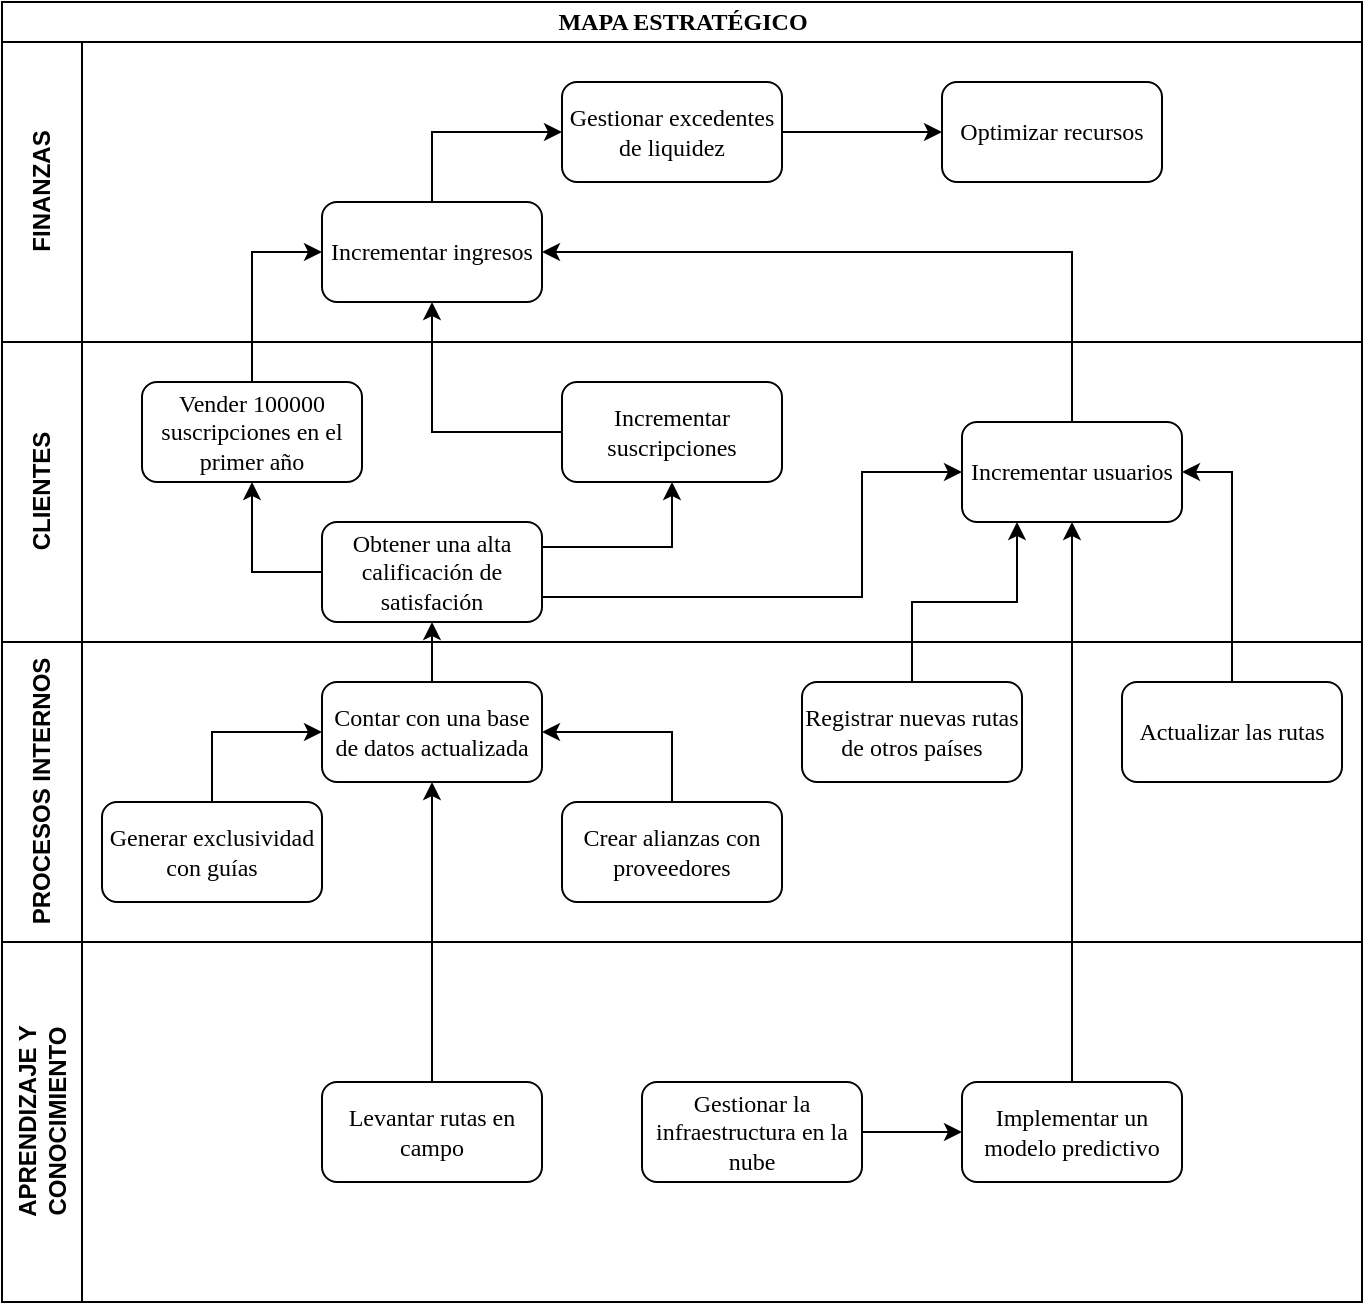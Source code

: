 <mxfile version="21.5.0" type="github">
  <diagram name="Page-1" id="c7488fd3-1785-93aa-aadb-54a6760d102a">
    <mxGraphModel dx="1247" dy="715" grid="1" gridSize="10" guides="1" tooltips="1" connect="1" arrows="1" fold="1" page="1" pageScale="1" pageWidth="1100" pageHeight="850" background="none" math="0" shadow="0">
      <root>
        <mxCell id="0" />
        <mxCell id="1" parent="0" />
        <mxCell id="2b4e8129b02d487f-1" value="MAPA ESTRATÉGICO" style="swimlane;html=1;childLayout=stackLayout;horizontal=1;startSize=20;horizontalStack=0;rounded=0;shadow=0;labelBackgroundColor=none;strokeWidth=1;fontFamily=Verdana;fontSize=12;align=center;" parent="1" vertex="1">
          <mxGeometry x="230" y="90" width="680" height="650" as="geometry" />
        </mxCell>
        <mxCell id="2b4e8129b02d487f-2" value="&lt;div&gt;FINANZAS&lt;/div&gt;" style="swimlane;html=1;startSize=40;horizontal=0;" parent="2b4e8129b02d487f-1" vertex="1">
          <mxGeometry y="20" width="680" height="150" as="geometry" />
        </mxCell>
        <mxCell id="X-eV1Z6oXzj3kzWsgmru-39" value="Incrementar ingresos" style="rounded=1;whiteSpace=wrap;html=1;shadow=0;labelBackgroundColor=none;strokeWidth=1;fontFamily=Verdana;fontSize=12;align=center;" vertex="1" parent="2b4e8129b02d487f-2">
          <mxGeometry x="160" y="80" width="110" height="50" as="geometry" />
        </mxCell>
        <mxCell id="X-eV1Z6oXzj3kzWsgmru-57" value="" style="edgeStyle=orthogonalEdgeStyle;rounded=0;orthogonalLoop=1;jettySize=auto;html=1;" edge="1" parent="2b4e8129b02d487f-2" source="X-eV1Z6oXzj3kzWsgmru-51" target="X-eV1Z6oXzj3kzWsgmru-56">
          <mxGeometry relative="1" as="geometry" />
        </mxCell>
        <mxCell id="X-eV1Z6oXzj3kzWsgmru-51" value="Gestionar excedentes de liquidez" style="rounded=1;whiteSpace=wrap;html=1;shadow=0;labelBackgroundColor=none;strokeWidth=1;fontFamily=Verdana;fontSize=12;align=center;" vertex="1" parent="2b4e8129b02d487f-2">
          <mxGeometry x="280" y="20" width="110" height="50" as="geometry" />
        </mxCell>
        <mxCell id="X-eV1Z6oXzj3kzWsgmru-53" style="edgeStyle=orthogonalEdgeStyle;rounded=0;orthogonalLoop=1;jettySize=auto;html=1;entryX=0;entryY=0.5;entryDx=0;entryDy=0;exitX=0.5;exitY=0;exitDx=0;exitDy=0;" edge="1" parent="2b4e8129b02d487f-2" source="X-eV1Z6oXzj3kzWsgmru-39" target="X-eV1Z6oXzj3kzWsgmru-51">
          <mxGeometry relative="1" as="geometry" />
        </mxCell>
        <mxCell id="X-eV1Z6oXzj3kzWsgmru-56" value="Optimizar recursos" style="rounded=1;whiteSpace=wrap;html=1;shadow=0;labelBackgroundColor=none;strokeWidth=1;fontFamily=Verdana;fontSize=12;align=center;" vertex="1" parent="2b4e8129b02d487f-2">
          <mxGeometry x="470" y="20" width="110" height="50" as="geometry" />
        </mxCell>
        <mxCell id="2b4e8129b02d487f-3" value="CLIENTES" style="swimlane;html=1;startSize=40;horizontal=0;" parent="2b4e8129b02d487f-1" vertex="1">
          <mxGeometry y="170" width="680" height="150" as="geometry" />
        </mxCell>
        <mxCell id="X-eV1Z6oXzj3kzWsgmru-45" style="edgeStyle=orthogonalEdgeStyle;rounded=0;orthogonalLoop=1;jettySize=auto;html=1;entryX=0.5;entryY=1;entryDx=0;entryDy=0;exitX=0;exitY=0.5;exitDx=0;exitDy=0;" edge="1" parent="2b4e8129b02d487f-3" source="2b4e8129b02d487f-12" target="X-eV1Z6oXzj3kzWsgmru-43">
          <mxGeometry relative="1" as="geometry" />
        </mxCell>
        <mxCell id="X-eV1Z6oXzj3kzWsgmru-46" style="edgeStyle=orthogonalEdgeStyle;rounded=0;orthogonalLoop=1;jettySize=auto;html=1;exitX=1;exitY=0.25;exitDx=0;exitDy=0;" edge="1" parent="2b4e8129b02d487f-3" source="2b4e8129b02d487f-12" target="X-eV1Z6oXzj3kzWsgmru-17">
          <mxGeometry relative="1" as="geometry" />
        </mxCell>
        <mxCell id="X-eV1Z6oXzj3kzWsgmru-62" style="edgeStyle=orthogonalEdgeStyle;rounded=0;orthogonalLoop=1;jettySize=auto;html=1;entryX=0;entryY=0.5;entryDx=0;entryDy=0;exitX=1;exitY=0.75;exitDx=0;exitDy=0;" edge="1" parent="2b4e8129b02d487f-3" source="2b4e8129b02d487f-12" target="X-eV1Z6oXzj3kzWsgmru-18">
          <mxGeometry relative="1" as="geometry">
            <Array as="points">
              <mxPoint x="430" y="128" />
              <mxPoint x="430" y="65" />
            </Array>
          </mxGeometry>
        </mxCell>
        <mxCell id="2b4e8129b02d487f-12" value="Obtener una alta calificación de satisfación" style="rounded=1;whiteSpace=wrap;html=1;shadow=0;labelBackgroundColor=none;strokeWidth=1;fontFamily=Verdana;fontSize=12;align=center;" parent="2b4e8129b02d487f-3" vertex="1">
          <mxGeometry x="160" y="90" width="110" height="50" as="geometry" />
        </mxCell>
        <mxCell id="X-eV1Z6oXzj3kzWsgmru-18" value="Incrementar usuarios" style="rounded=1;whiteSpace=wrap;html=1;shadow=0;labelBackgroundColor=none;strokeWidth=1;fontFamily=Verdana;fontSize=12;align=center;" vertex="1" parent="2b4e8129b02d487f-3">
          <mxGeometry x="480" y="40" width="110" height="50" as="geometry" />
        </mxCell>
        <mxCell id="X-eV1Z6oXzj3kzWsgmru-17" value="Incrementar suscripciones" style="rounded=1;whiteSpace=wrap;html=1;shadow=0;labelBackgroundColor=none;strokeWidth=1;fontFamily=Verdana;fontSize=12;align=center;" vertex="1" parent="2b4e8129b02d487f-3">
          <mxGeometry x="280" y="20" width="110" height="50" as="geometry" />
        </mxCell>
        <mxCell id="X-eV1Z6oXzj3kzWsgmru-43" value="Vender 100000 suscripciones en el primer año" style="rounded=1;whiteSpace=wrap;html=1;shadow=0;labelBackgroundColor=none;strokeWidth=1;fontFamily=Verdana;fontSize=12;align=center;" vertex="1" parent="2b4e8129b02d487f-3">
          <mxGeometry x="70" y="20" width="110" height="50" as="geometry" />
        </mxCell>
        <mxCell id="2b4e8129b02d487f-4" value="PROCESOS INTERNOS" style="swimlane;html=1;startSize=40;horizontal=0;" parent="2b4e8129b02d487f-1" vertex="1">
          <mxGeometry y="320" width="680" height="150" as="geometry" />
        </mxCell>
        <mxCell id="X-eV1Z6oXzj3kzWsgmru-19" value="Actualizar las rutas" style="rounded=1;whiteSpace=wrap;html=1;shadow=0;labelBackgroundColor=none;strokeWidth=1;fontFamily=Verdana;fontSize=12;align=center;" vertex="1" parent="2b4e8129b02d487f-4">
          <mxGeometry x="560" y="20" width="110" height="50" as="geometry" />
        </mxCell>
        <mxCell id="X-eV1Z6oXzj3kzWsgmru-21" value="Contar con una base de datos actualizada" style="rounded=1;whiteSpace=wrap;html=1;shadow=0;labelBackgroundColor=none;strokeWidth=1;fontFamily=Verdana;fontSize=12;align=center;" vertex="1" parent="2b4e8129b02d487f-4">
          <mxGeometry x="160" y="20" width="110" height="50" as="geometry" />
        </mxCell>
        <mxCell id="X-eV1Z6oXzj3kzWsgmru-23" value="Registrar nuevas rutas de otros países" style="rounded=1;whiteSpace=wrap;html=1;shadow=0;labelBackgroundColor=none;strokeWidth=1;fontFamily=Verdana;fontSize=12;align=center;" vertex="1" parent="2b4e8129b02d487f-4">
          <mxGeometry x="400" y="20" width="110" height="50" as="geometry" />
        </mxCell>
        <mxCell id="X-eV1Z6oXzj3kzWsgmru-37" value="Generar exclusividad con guías " style="rounded=1;whiteSpace=wrap;html=1;shadow=0;labelBackgroundColor=none;strokeWidth=1;fontFamily=Verdana;fontSize=12;align=center;" vertex="1" parent="2b4e8129b02d487f-4">
          <mxGeometry x="50" y="80" width="110" height="50" as="geometry" />
        </mxCell>
        <mxCell id="X-eV1Z6oXzj3kzWsgmru-38" style="edgeStyle=orthogonalEdgeStyle;rounded=0;orthogonalLoop=1;jettySize=auto;html=1;entryX=0;entryY=0.5;entryDx=0;entryDy=0;exitX=0.5;exitY=0;exitDx=0;exitDy=0;" edge="1" parent="2b4e8129b02d487f-4" source="X-eV1Z6oXzj3kzWsgmru-37" target="X-eV1Z6oXzj3kzWsgmru-21">
          <mxGeometry relative="1" as="geometry" />
        </mxCell>
        <mxCell id="X-eV1Z6oXzj3kzWsgmru-44" style="edgeStyle=orthogonalEdgeStyle;rounded=0;orthogonalLoop=1;jettySize=auto;html=1;entryX=1;entryY=0.5;entryDx=0;entryDy=0;exitX=0.5;exitY=0;exitDx=0;exitDy=0;" edge="1" parent="2b4e8129b02d487f-4" source="X-eV1Z6oXzj3kzWsgmru-35" target="X-eV1Z6oXzj3kzWsgmru-21">
          <mxGeometry relative="1" as="geometry" />
        </mxCell>
        <mxCell id="X-eV1Z6oXzj3kzWsgmru-35" value="Crear alianzas con proveedores" style="rounded=1;whiteSpace=wrap;html=1;shadow=0;labelBackgroundColor=none;strokeWidth=1;fontFamily=Verdana;fontSize=12;align=center;" vertex="1" parent="2b4e8129b02d487f-4">
          <mxGeometry x="280" y="80" width="110" height="50" as="geometry" />
        </mxCell>
        <mxCell id="X-eV1Z6oXzj3kzWsgmru-9" value="&lt;div&gt;APRENDIZAJE Y &lt;br&gt;&lt;/div&gt;&lt;div&gt;CONOCIMIENTO&lt;/div&gt;" style="swimlane;html=1;startSize=40;horizontal=0;" vertex="1" parent="2b4e8129b02d487f-1">
          <mxGeometry y="470" width="680" height="180" as="geometry" />
        </mxCell>
        <mxCell id="X-eV1Z6oXzj3kzWsgmru-22" value="Implementar un modelo predictivo" style="rounded=1;whiteSpace=wrap;html=1;shadow=0;labelBackgroundColor=none;strokeWidth=1;fontFamily=Verdana;fontSize=12;align=center;" vertex="1" parent="X-eV1Z6oXzj3kzWsgmru-9">
          <mxGeometry x="480" y="70" width="110" height="50" as="geometry" />
        </mxCell>
        <mxCell id="X-eV1Z6oXzj3kzWsgmru-58" value="Levantar rutas en campo" style="rounded=1;whiteSpace=wrap;html=1;shadow=0;labelBackgroundColor=none;strokeWidth=1;fontFamily=Verdana;fontSize=12;align=center;" vertex="1" parent="X-eV1Z6oXzj3kzWsgmru-9">
          <mxGeometry x="160" y="70" width="110" height="50" as="geometry" />
        </mxCell>
        <mxCell id="X-eV1Z6oXzj3kzWsgmru-61" style="edgeStyle=orthogonalEdgeStyle;rounded=0;orthogonalLoop=1;jettySize=auto;html=1;entryX=0;entryY=0.5;entryDx=0;entryDy=0;" edge="1" parent="X-eV1Z6oXzj3kzWsgmru-9" source="X-eV1Z6oXzj3kzWsgmru-60" target="X-eV1Z6oXzj3kzWsgmru-22">
          <mxGeometry relative="1" as="geometry" />
        </mxCell>
        <mxCell id="X-eV1Z6oXzj3kzWsgmru-60" value="Gestionar la infraestructura en la nube" style="rounded=1;whiteSpace=wrap;html=1;shadow=0;labelBackgroundColor=none;strokeWidth=1;fontFamily=Verdana;fontSize=12;align=center;" vertex="1" parent="X-eV1Z6oXzj3kzWsgmru-9">
          <mxGeometry x="320" y="70" width="110" height="50" as="geometry" />
        </mxCell>
        <mxCell id="X-eV1Z6oXzj3kzWsgmru-24" style="edgeStyle=orthogonalEdgeStyle;rounded=0;orthogonalLoop=1;jettySize=auto;html=1;entryX=0.5;entryY=1;entryDx=0;entryDy=0;" edge="1" parent="2b4e8129b02d487f-1" source="X-eV1Z6oXzj3kzWsgmru-22" target="X-eV1Z6oXzj3kzWsgmru-18">
          <mxGeometry relative="1" as="geometry">
            <Array as="points">
              <mxPoint x="535" y="330" />
              <mxPoint x="535" y="330" />
            </Array>
          </mxGeometry>
        </mxCell>
        <mxCell id="X-eV1Z6oXzj3kzWsgmru-31" style="edgeStyle=orthogonalEdgeStyle;rounded=0;orthogonalLoop=1;jettySize=auto;html=1;entryX=1;entryY=0.5;entryDx=0;entryDy=0;" edge="1" parent="2b4e8129b02d487f-1" source="X-eV1Z6oXzj3kzWsgmru-19" target="X-eV1Z6oXzj3kzWsgmru-18">
          <mxGeometry relative="1" as="geometry" />
        </mxCell>
        <mxCell id="X-eV1Z6oXzj3kzWsgmru-33" style="edgeStyle=orthogonalEdgeStyle;rounded=0;orthogonalLoop=1;jettySize=auto;html=1;entryX=0.5;entryY=1;entryDx=0;entryDy=0;" edge="1" parent="2b4e8129b02d487f-1" source="X-eV1Z6oXzj3kzWsgmru-21" target="2b4e8129b02d487f-12">
          <mxGeometry relative="1" as="geometry" />
        </mxCell>
        <mxCell id="X-eV1Z6oXzj3kzWsgmru-42" style="edgeStyle=orthogonalEdgeStyle;rounded=0;orthogonalLoop=1;jettySize=auto;html=1;entryX=0.25;entryY=1;entryDx=0;entryDy=0;" edge="1" parent="2b4e8129b02d487f-1" source="X-eV1Z6oXzj3kzWsgmru-23" target="X-eV1Z6oXzj3kzWsgmru-18">
          <mxGeometry relative="1" as="geometry" />
        </mxCell>
        <mxCell id="X-eV1Z6oXzj3kzWsgmru-47" style="edgeStyle=orthogonalEdgeStyle;rounded=0;orthogonalLoop=1;jettySize=auto;html=1;entryX=0;entryY=0.5;entryDx=0;entryDy=0;" edge="1" parent="2b4e8129b02d487f-1" source="X-eV1Z6oXzj3kzWsgmru-43" target="X-eV1Z6oXzj3kzWsgmru-39">
          <mxGeometry relative="1" as="geometry" />
        </mxCell>
        <mxCell id="X-eV1Z6oXzj3kzWsgmru-48" style="edgeStyle=orthogonalEdgeStyle;rounded=0;orthogonalLoop=1;jettySize=auto;html=1;entryX=0.5;entryY=1;entryDx=0;entryDy=0;" edge="1" parent="2b4e8129b02d487f-1" source="X-eV1Z6oXzj3kzWsgmru-17" target="X-eV1Z6oXzj3kzWsgmru-39">
          <mxGeometry relative="1" as="geometry" />
        </mxCell>
        <mxCell id="X-eV1Z6oXzj3kzWsgmru-49" style="edgeStyle=orthogonalEdgeStyle;rounded=0;orthogonalLoop=1;jettySize=auto;html=1;entryX=1;entryY=0.5;entryDx=0;entryDy=0;exitX=0.5;exitY=0;exitDx=0;exitDy=0;" edge="1" parent="2b4e8129b02d487f-1" source="X-eV1Z6oXzj3kzWsgmru-18" target="X-eV1Z6oXzj3kzWsgmru-39">
          <mxGeometry relative="1" as="geometry" />
        </mxCell>
        <mxCell id="X-eV1Z6oXzj3kzWsgmru-59" style="edgeStyle=orthogonalEdgeStyle;rounded=0;orthogonalLoop=1;jettySize=auto;html=1;entryX=0.5;entryY=1;entryDx=0;entryDy=0;" edge="1" parent="2b4e8129b02d487f-1" source="X-eV1Z6oXzj3kzWsgmru-58" target="X-eV1Z6oXzj3kzWsgmru-21">
          <mxGeometry relative="1" as="geometry" />
        </mxCell>
      </root>
    </mxGraphModel>
  </diagram>
</mxfile>

